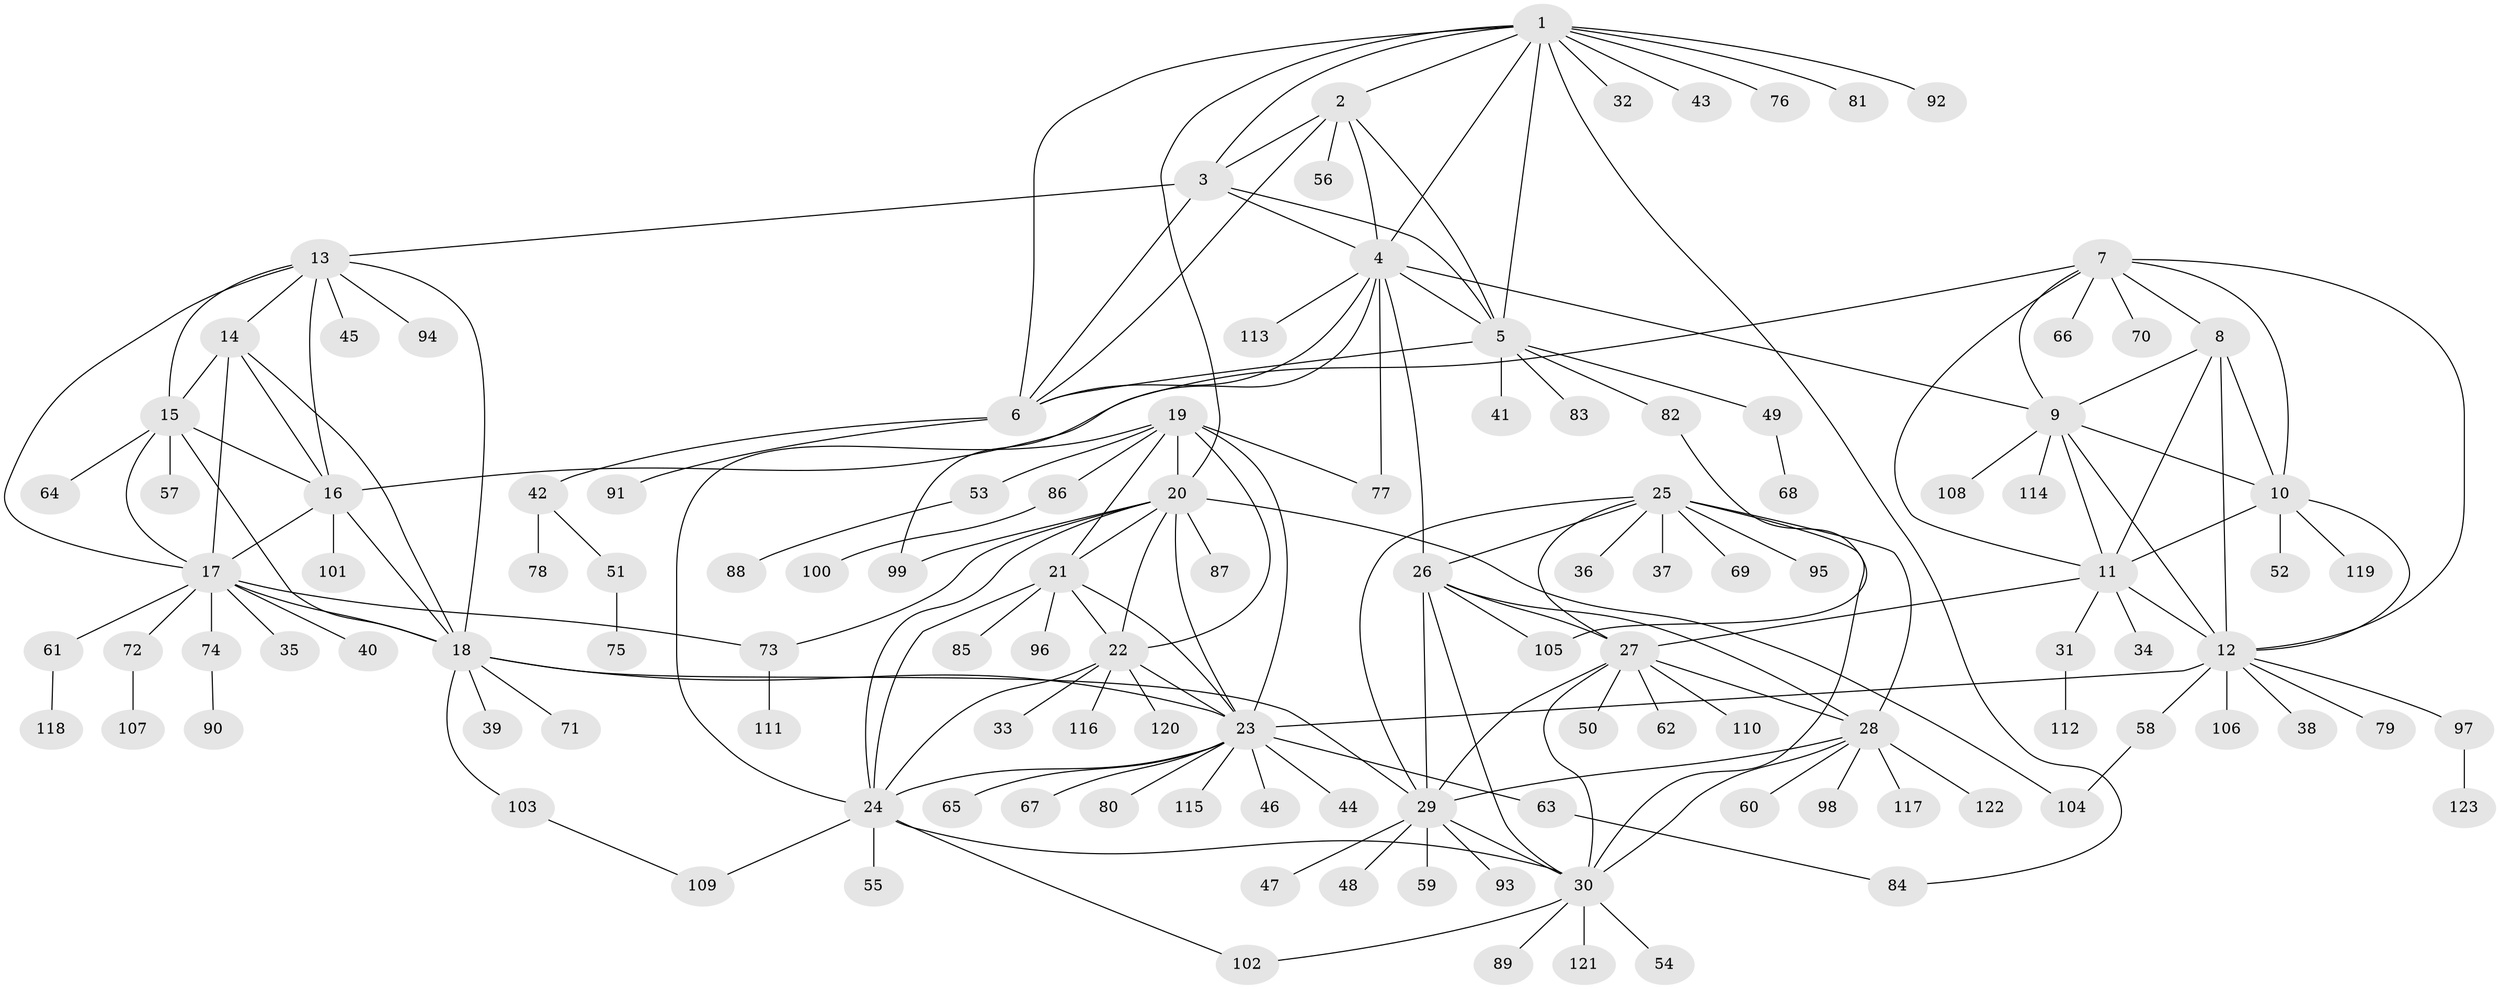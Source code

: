 // Generated by graph-tools (version 1.1) at 2025/11/02/27/25 16:11:35]
// undirected, 123 vertices, 186 edges
graph export_dot {
graph [start="1"]
  node [color=gray90,style=filled];
  1;
  2;
  3;
  4;
  5;
  6;
  7;
  8;
  9;
  10;
  11;
  12;
  13;
  14;
  15;
  16;
  17;
  18;
  19;
  20;
  21;
  22;
  23;
  24;
  25;
  26;
  27;
  28;
  29;
  30;
  31;
  32;
  33;
  34;
  35;
  36;
  37;
  38;
  39;
  40;
  41;
  42;
  43;
  44;
  45;
  46;
  47;
  48;
  49;
  50;
  51;
  52;
  53;
  54;
  55;
  56;
  57;
  58;
  59;
  60;
  61;
  62;
  63;
  64;
  65;
  66;
  67;
  68;
  69;
  70;
  71;
  72;
  73;
  74;
  75;
  76;
  77;
  78;
  79;
  80;
  81;
  82;
  83;
  84;
  85;
  86;
  87;
  88;
  89;
  90;
  91;
  92;
  93;
  94;
  95;
  96;
  97;
  98;
  99;
  100;
  101;
  102;
  103;
  104;
  105;
  106;
  107;
  108;
  109;
  110;
  111;
  112;
  113;
  114;
  115;
  116;
  117;
  118;
  119;
  120;
  121;
  122;
  123;
  1 -- 2;
  1 -- 3;
  1 -- 4;
  1 -- 5;
  1 -- 6;
  1 -- 20;
  1 -- 32;
  1 -- 43;
  1 -- 76;
  1 -- 81;
  1 -- 84;
  1 -- 92;
  2 -- 3;
  2 -- 4;
  2 -- 5;
  2 -- 6;
  2 -- 56;
  3 -- 4;
  3 -- 5;
  3 -- 6;
  3 -- 13;
  4 -- 5;
  4 -- 6;
  4 -- 9;
  4 -- 26;
  4 -- 77;
  4 -- 99;
  4 -- 113;
  5 -- 6;
  5 -- 41;
  5 -- 49;
  5 -- 82;
  5 -- 83;
  6 -- 42;
  6 -- 91;
  7 -- 8;
  7 -- 9;
  7 -- 10;
  7 -- 11;
  7 -- 12;
  7 -- 16;
  7 -- 66;
  7 -- 70;
  8 -- 9;
  8 -- 10;
  8 -- 11;
  8 -- 12;
  9 -- 10;
  9 -- 11;
  9 -- 12;
  9 -- 108;
  9 -- 114;
  10 -- 11;
  10 -- 12;
  10 -- 52;
  10 -- 119;
  11 -- 12;
  11 -- 27;
  11 -- 31;
  11 -- 34;
  12 -- 23;
  12 -- 38;
  12 -- 58;
  12 -- 79;
  12 -- 97;
  12 -- 106;
  13 -- 14;
  13 -- 15;
  13 -- 16;
  13 -- 17;
  13 -- 18;
  13 -- 45;
  13 -- 94;
  14 -- 15;
  14 -- 16;
  14 -- 17;
  14 -- 18;
  15 -- 16;
  15 -- 17;
  15 -- 18;
  15 -- 57;
  15 -- 64;
  16 -- 17;
  16 -- 18;
  16 -- 101;
  17 -- 18;
  17 -- 35;
  17 -- 40;
  17 -- 61;
  17 -- 72;
  17 -- 73;
  17 -- 74;
  18 -- 23;
  18 -- 29;
  18 -- 39;
  18 -- 71;
  18 -- 103;
  19 -- 20;
  19 -- 21;
  19 -- 22;
  19 -- 23;
  19 -- 24;
  19 -- 53;
  19 -- 77;
  19 -- 86;
  20 -- 21;
  20 -- 22;
  20 -- 23;
  20 -- 24;
  20 -- 73;
  20 -- 87;
  20 -- 99;
  20 -- 104;
  21 -- 22;
  21 -- 23;
  21 -- 24;
  21 -- 85;
  21 -- 96;
  22 -- 23;
  22 -- 24;
  22 -- 33;
  22 -- 116;
  22 -- 120;
  23 -- 24;
  23 -- 44;
  23 -- 46;
  23 -- 63;
  23 -- 65;
  23 -- 67;
  23 -- 80;
  23 -- 115;
  24 -- 30;
  24 -- 55;
  24 -- 102;
  24 -- 109;
  25 -- 26;
  25 -- 27;
  25 -- 28;
  25 -- 29;
  25 -- 30;
  25 -- 36;
  25 -- 37;
  25 -- 69;
  25 -- 95;
  26 -- 27;
  26 -- 28;
  26 -- 29;
  26 -- 30;
  26 -- 105;
  27 -- 28;
  27 -- 29;
  27 -- 30;
  27 -- 50;
  27 -- 62;
  27 -- 110;
  28 -- 29;
  28 -- 30;
  28 -- 60;
  28 -- 98;
  28 -- 117;
  28 -- 122;
  29 -- 30;
  29 -- 47;
  29 -- 48;
  29 -- 59;
  29 -- 93;
  30 -- 54;
  30 -- 89;
  30 -- 102;
  30 -- 121;
  31 -- 112;
  42 -- 51;
  42 -- 78;
  49 -- 68;
  51 -- 75;
  53 -- 88;
  58 -- 104;
  61 -- 118;
  63 -- 84;
  72 -- 107;
  73 -- 111;
  74 -- 90;
  82 -- 105;
  86 -- 100;
  97 -- 123;
  103 -- 109;
}
